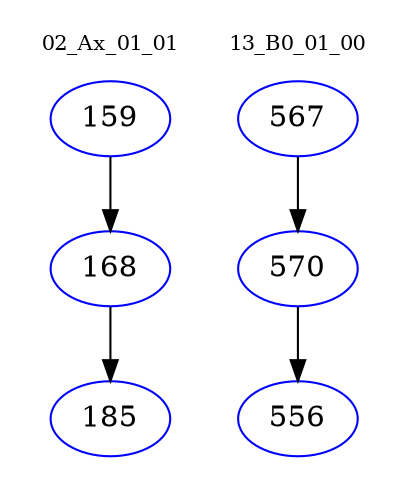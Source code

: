 digraph{
subgraph cluster_0 {
color = white
label = "02_Ax_01_01";
fontsize=10;
T0_159 [label="159", color="blue"]
T0_159 -> T0_168 [color="black"]
T0_168 [label="168", color="blue"]
T0_168 -> T0_185 [color="black"]
T0_185 [label="185", color="blue"]
}
subgraph cluster_1 {
color = white
label = "13_B0_01_00";
fontsize=10;
T1_567 [label="567", color="blue"]
T1_567 -> T1_570 [color="black"]
T1_570 [label="570", color="blue"]
T1_570 -> T1_556 [color="black"]
T1_556 [label="556", color="blue"]
}
}
